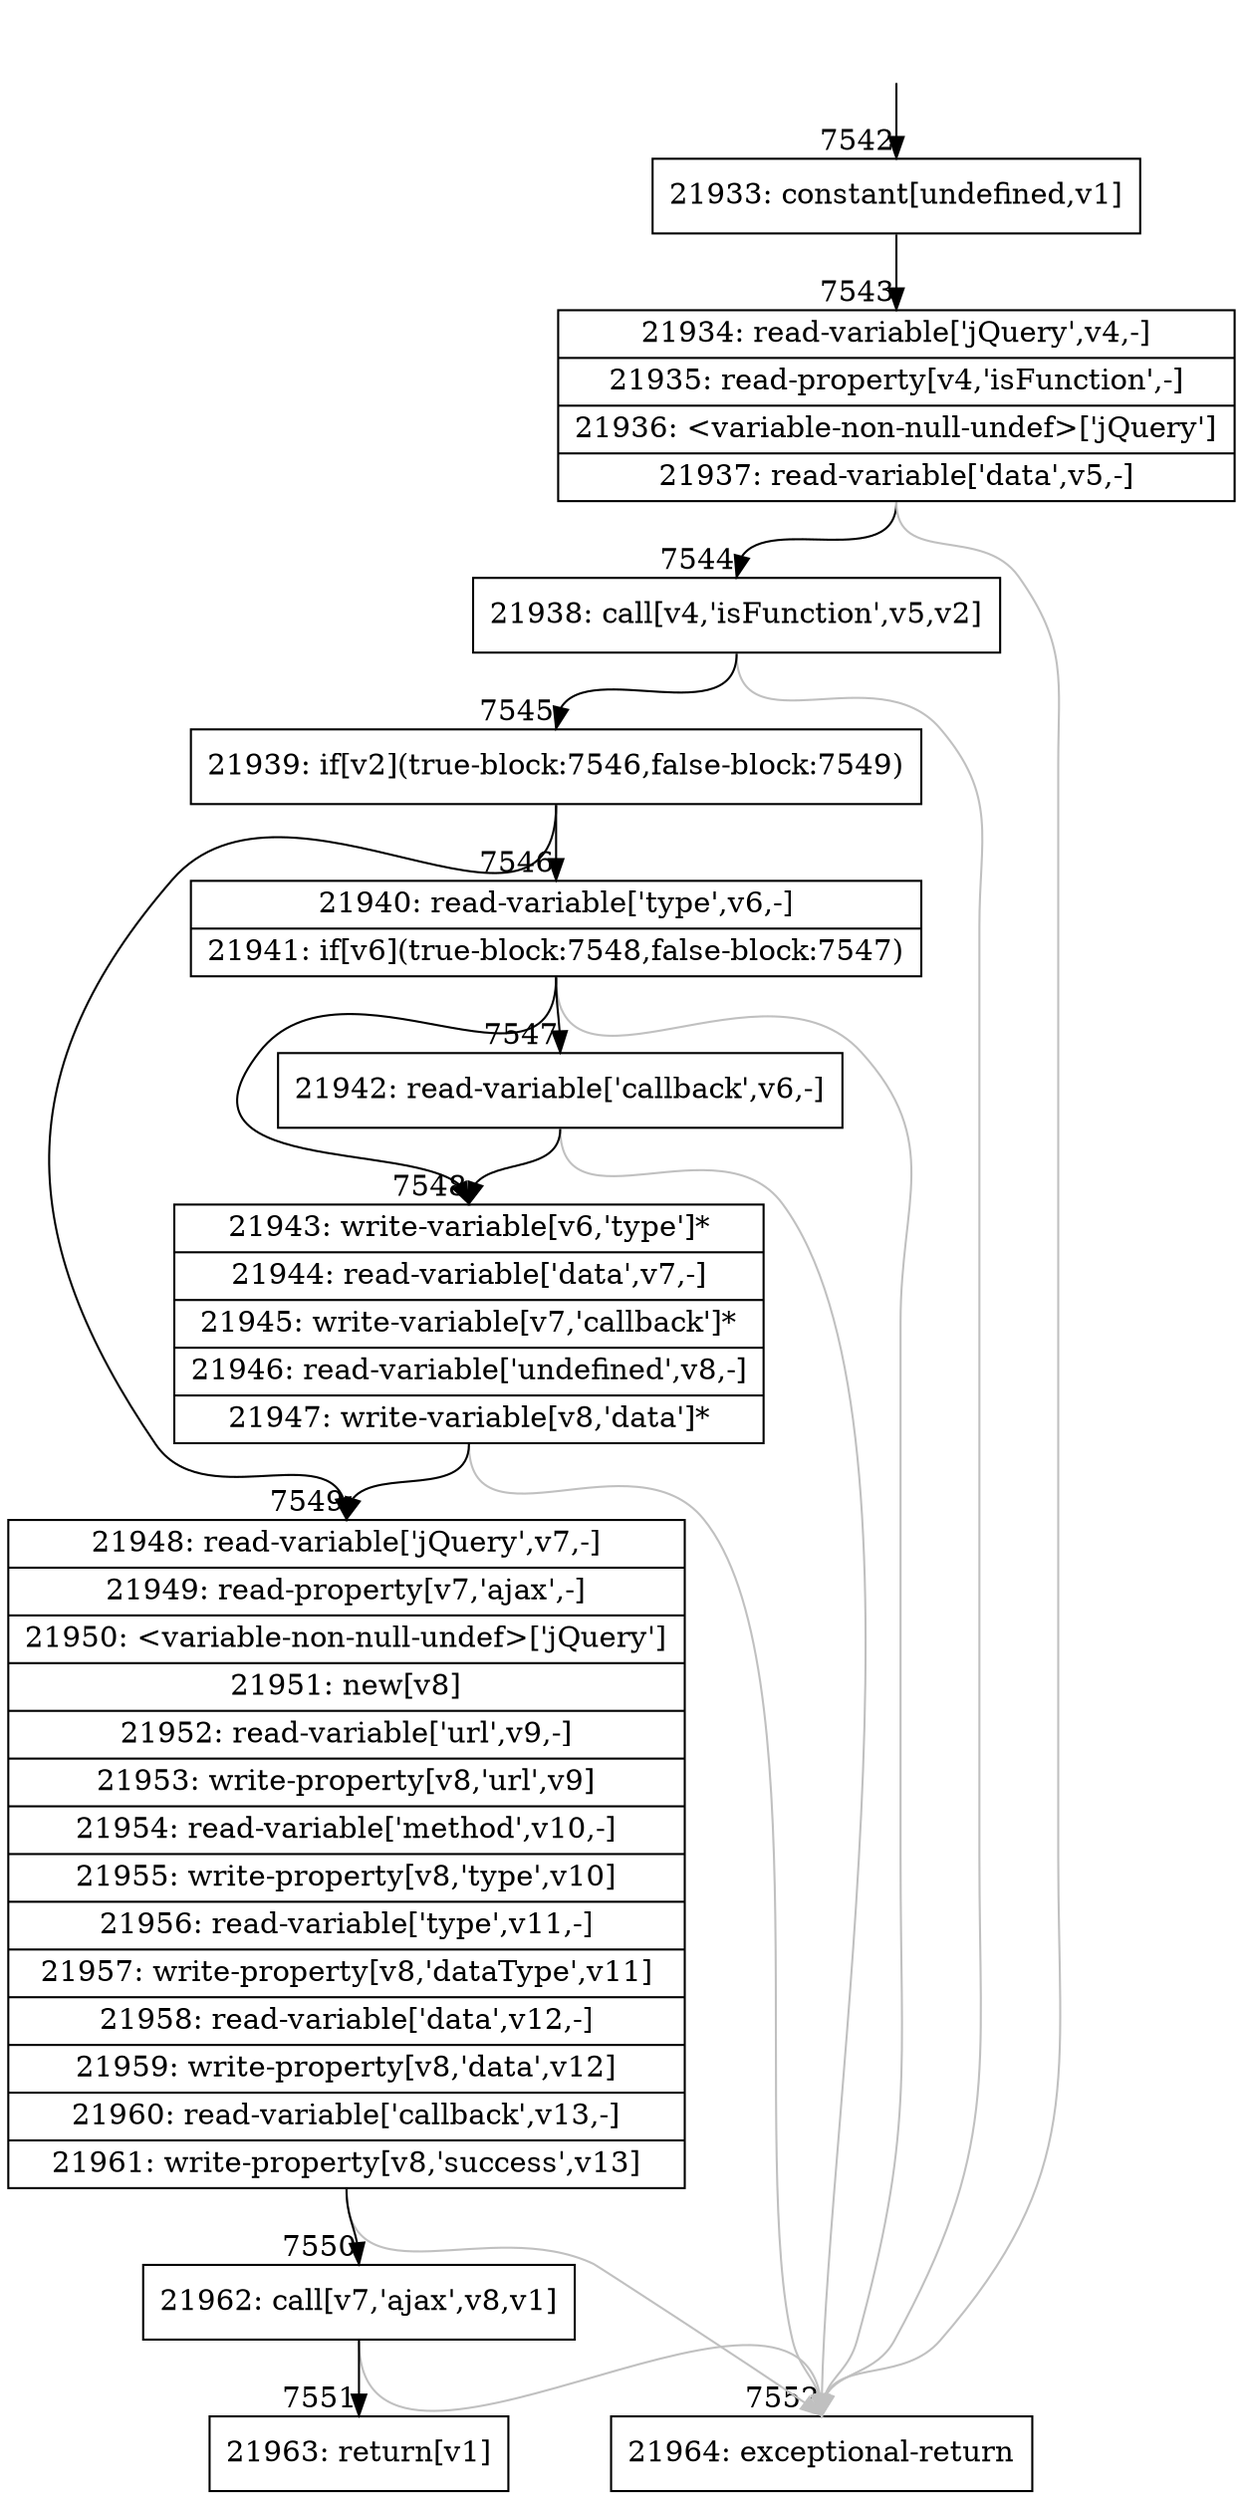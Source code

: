digraph {
rankdir="TD"
BB_entry479[shape=none,label=""];
BB_entry479 -> BB7542 [tailport=s, headport=n, headlabel="    7542"]
BB7542 [shape=record label="{21933: constant[undefined,v1]}" ] 
BB7542 -> BB7543 [tailport=s, headport=n, headlabel="      7543"]
BB7543 [shape=record label="{21934: read-variable['jQuery',v4,-]|21935: read-property[v4,'isFunction',-]|21936: \<variable-non-null-undef\>['jQuery']|21937: read-variable['data',v5,-]}" ] 
BB7543 -> BB7544 [tailport=s, headport=n, headlabel="      7544"]
BB7543 -> BB7552 [tailport=s, headport=n, color=gray, headlabel="      7552"]
BB7544 [shape=record label="{21938: call[v4,'isFunction',v5,v2]}" ] 
BB7544 -> BB7545 [tailport=s, headport=n, headlabel="      7545"]
BB7544 -> BB7552 [tailport=s, headport=n, color=gray]
BB7545 [shape=record label="{21939: if[v2](true-block:7546,false-block:7549)}" ] 
BB7545 -> BB7546 [tailport=s, headport=n, headlabel="      7546"]
BB7545 -> BB7549 [tailport=s, headport=n, headlabel="      7549"]
BB7546 [shape=record label="{21940: read-variable['type',v6,-]|21941: if[v6](true-block:7548,false-block:7547)}" ] 
BB7546 -> BB7548 [tailport=s, headport=n, headlabel="      7548"]
BB7546 -> BB7547 [tailport=s, headport=n, headlabel="      7547"]
BB7546 -> BB7552 [tailport=s, headport=n, color=gray]
BB7547 [shape=record label="{21942: read-variable['callback',v6,-]}" ] 
BB7547 -> BB7548 [tailport=s, headport=n]
BB7547 -> BB7552 [tailport=s, headport=n, color=gray]
BB7548 [shape=record label="{21943: write-variable[v6,'type']*|21944: read-variable['data',v7,-]|21945: write-variable[v7,'callback']*|21946: read-variable['undefined',v8,-]|21947: write-variable[v8,'data']*}" ] 
BB7548 -> BB7549 [tailport=s, headport=n]
BB7548 -> BB7552 [tailport=s, headport=n, color=gray]
BB7549 [shape=record label="{21948: read-variable['jQuery',v7,-]|21949: read-property[v7,'ajax',-]|21950: \<variable-non-null-undef\>['jQuery']|21951: new[v8]|21952: read-variable['url',v9,-]|21953: write-property[v8,'url',v9]|21954: read-variable['method',v10,-]|21955: write-property[v8,'type',v10]|21956: read-variable['type',v11,-]|21957: write-property[v8,'dataType',v11]|21958: read-variable['data',v12,-]|21959: write-property[v8,'data',v12]|21960: read-variable['callback',v13,-]|21961: write-property[v8,'success',v13]}" ] 
BB7549 -> BB7550 [tailport=s, headport=n, headlabel="      7550"]
BB7549 -> BB7552 [tailport=s, headport=n, color=gray]
BB7550 [shape=record label="{21962: call[v7,'ajax',v8,v1]}" ] 
BB7550 -> BB7551 [tailport=s, headport=n, headlabel="      7551"]
BB7550 -> BB7552 [tailport=s, headport=n, color=gray]
BB7551 [shape=record label="{21963: return[v1]}" ] 
BB7552 [shape=record label="{21964: exceptional-return}" ] 
}
